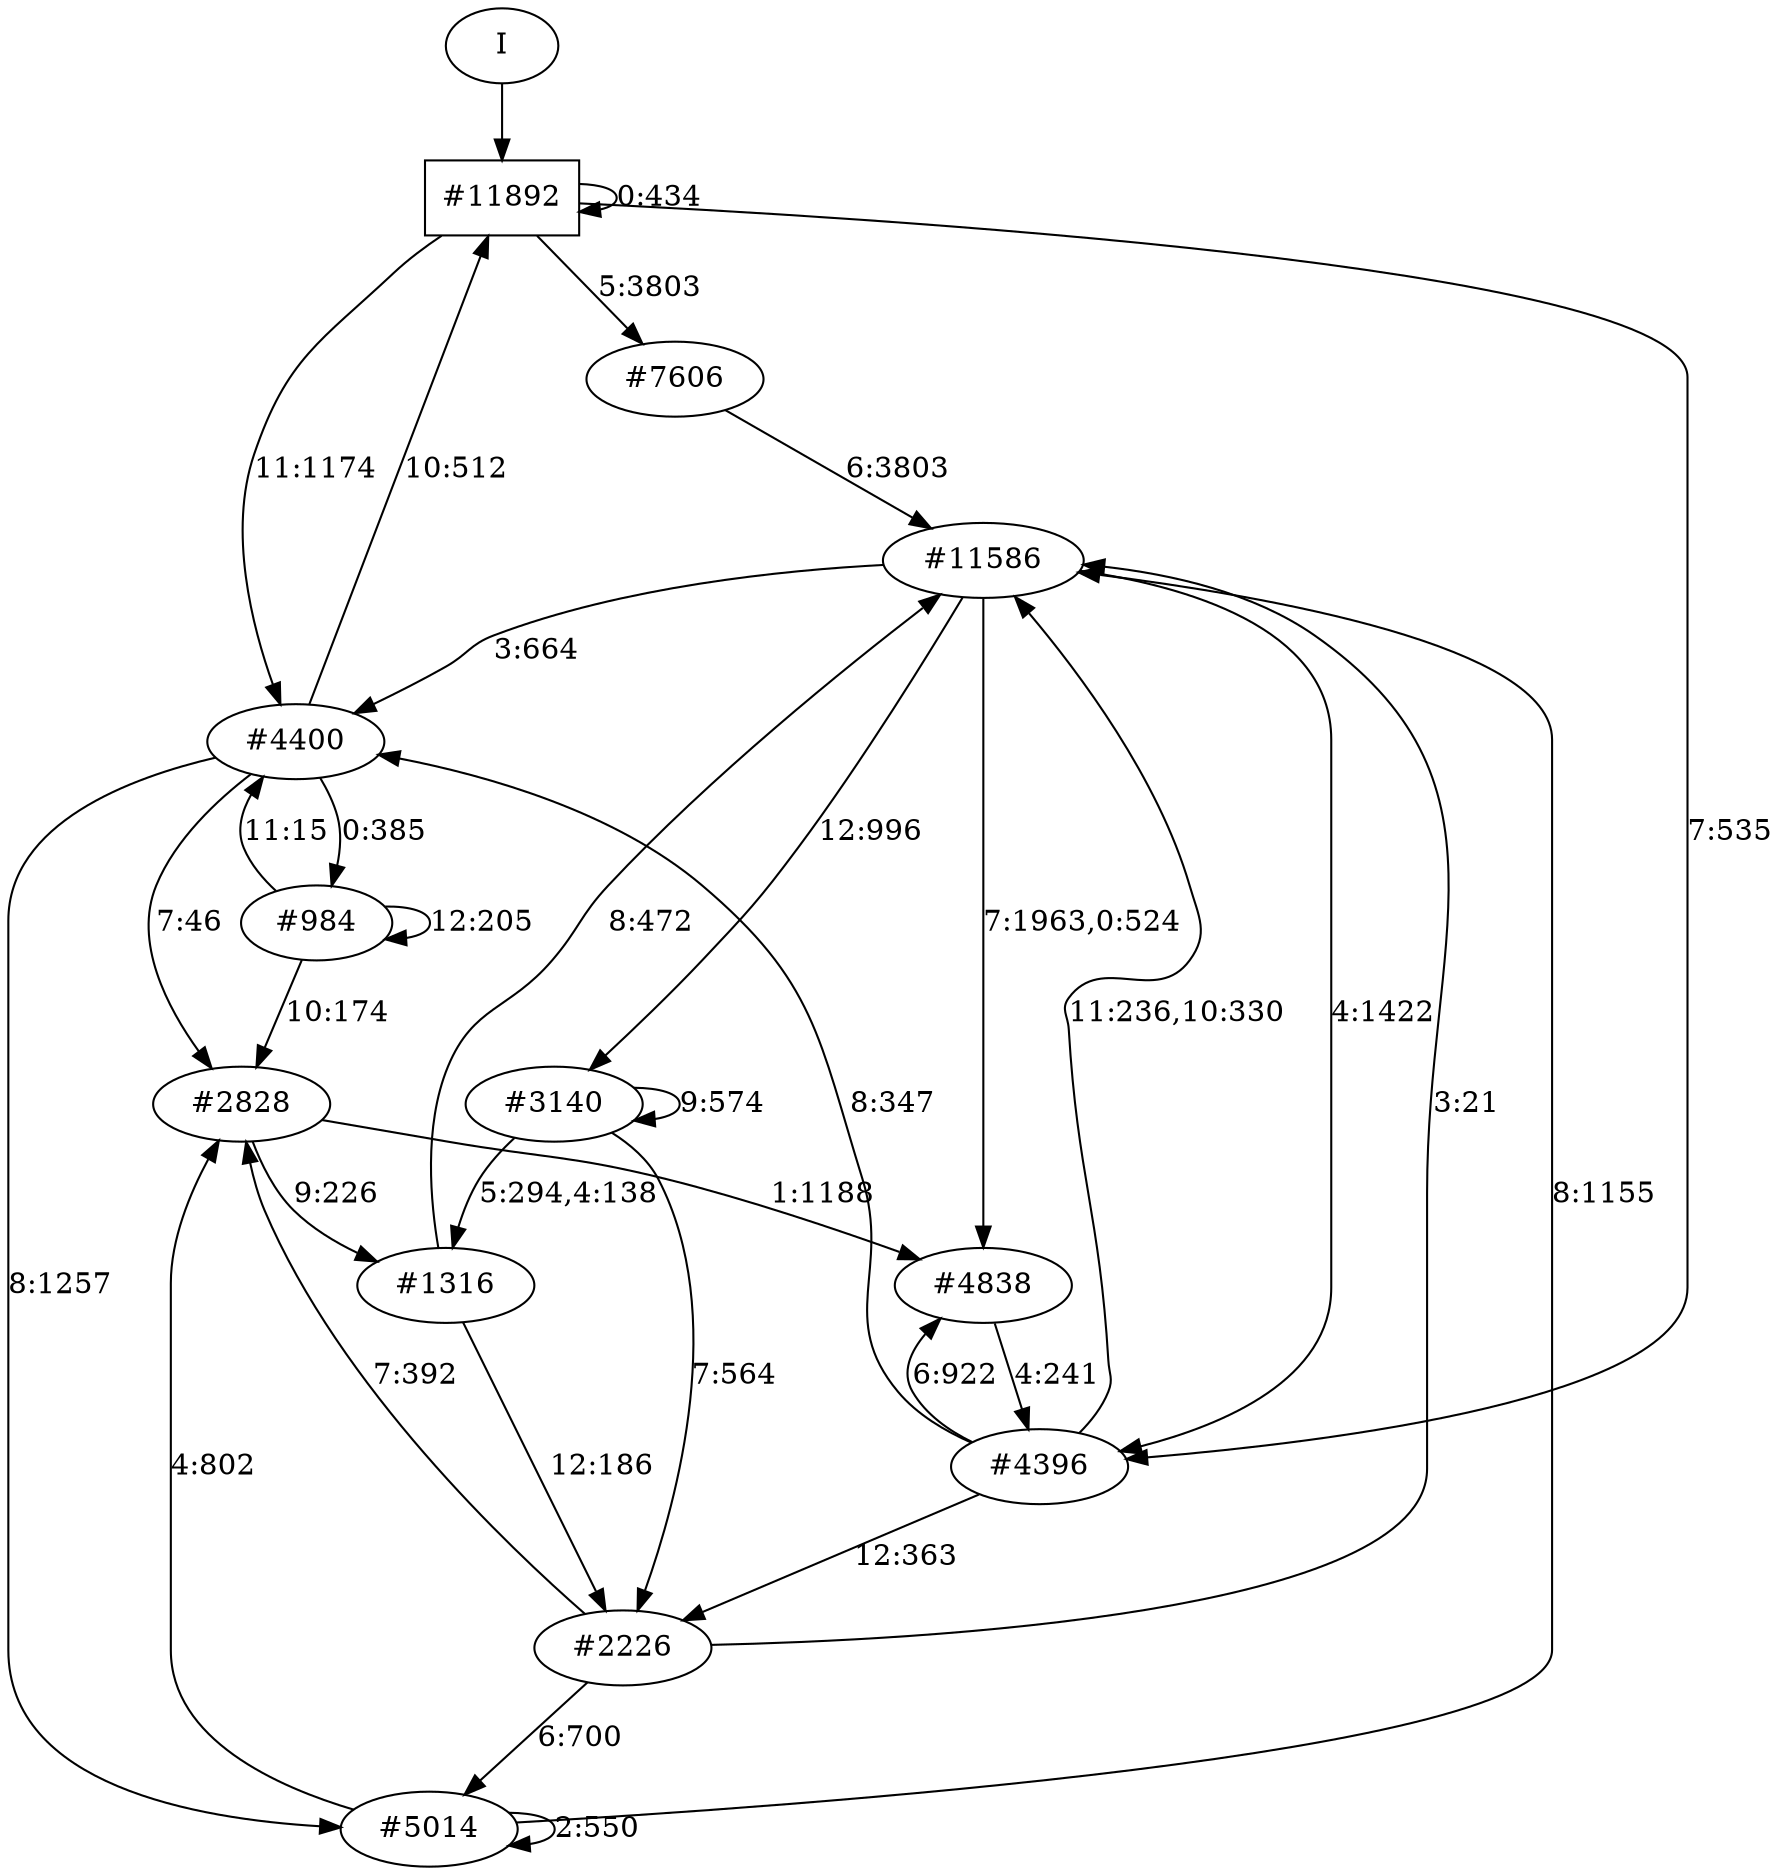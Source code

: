// produced with flexfringe from git commitd1cf04ada0831d0605a3651971ef9a02091d8823
// dfasat/flexfringe -h=alergia -d=alergia_data -o=experiments/flexfringe_pautomac_study/flexfringe_data/exp7_n100_p0_01dfa -n=100 -p=0.01 /Users/nicholasrenninger/Google Drive/Grad School/specification learning/code/DPFA_DTS_product_experiment/dfasatInvestigations/experiments/flexfringe_pautomac_study/flexfringe_data/flexfringe_pautomac_study_train 
digraph DFA {
	0 [label="root" shape=box];
		I -> 0;
	0 [ label="#11892"  ];
		0 -> 0 [label="0:434"  ];
		0 -> 1 [label="5:3803"  ];
		0 -> 4 [label="11:1174"  ];
		0 -> 68 [label="7:535"  ];
	1 [ label="#7606"  ];
		1 -> 2 [label="6:3803"  ];
	2 [ label="#11586"  ];
		2 -> 3 [label="7:1963,0:524"  ];
		2 -> 4 [label="3:664"  ];
		2 -> 10 [label="12:996"  ];
		2 -> 68 [label="4:1422"  ];
	3 [ label="#4838"  ];
		3 -> 68 [label="4:241"  ];
	68 [ label="#4396"  ];
		68 -> 2 [label="11:236,10:330"  ];
		68 -> 3 [label="6:922"  ];
		68 -> 4 [label="8:347"  ];
		68 -> 48 [label="12:363"  ];
	10 [ label="#3140"  ];
		10 -> 10 [label="9:574"  ];
		10 -> 48 [label="7:564"  ];
		10 -> 113 [label="5:294,4:138"  ];
	113 [ label="#1316"  ];
		113 -> 2 [label="8:472"  ];
		113 -> 48 [label="12:186"  ];
	48 [ label="#2226"  ];
		48 -> 2 [label="3:21"  ];
		48 -> 14 [label="6:700"  ];
		48 -> 72 [label="7:392"  ];
	4 [ label="#4400"  ];
		4 -> 0 [label="10:512"  ];
		4 -> 14 [label="8:1257"  ];
		4 -> 29 [label="0:385"  ];
		4 -> 72 [label="7:46"  ];
	14 [ label="#5014"  ];
		14 -> 2 [label="8:1155"  ];
		14 -> 14 [label="2:550"  ];
		14 -> 72 [label="4:802"  ];
	72 [ label="#2828"  ];
		72 -> 3 [label="1:1188"  ];
		72 -> 113 [label="9:226"  ];
	29 [ label="#984"  ];
		29 -> 4 [label="11:15"  ];
		29 -> 29 [label="12:205"  ];
		29 -> 72 [label="10:174"  ];
}
